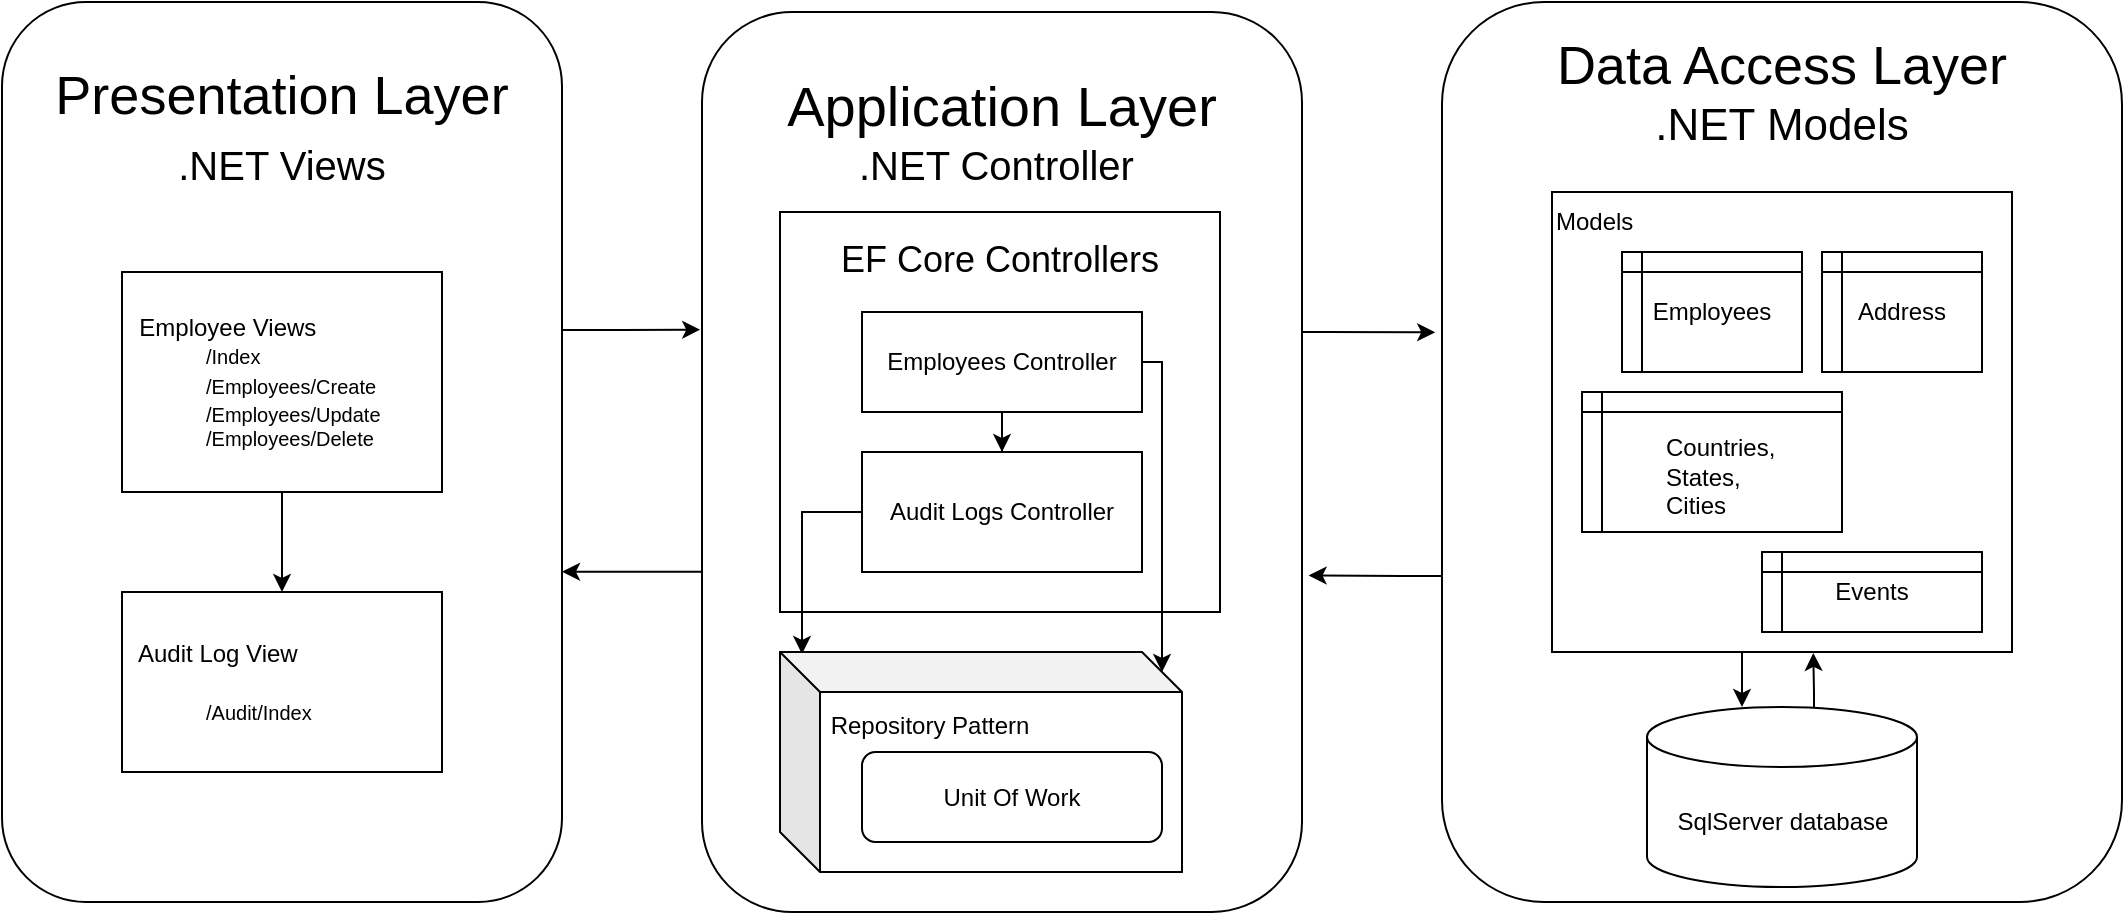 <mxfile version="21.6.9" type="github">
  <diagram name="Page-1" id="90a13364-a465-7bf4-72fc-28e22215d7a0">
    <mxGraphModel dx="1793" dy="1099" grid="1" gridSize="10" guides="1" tooltips="1" connect="1" arrows="1" fold="1" page="1" pageScale="1.5" pageWidth="1169" pageHeight="826" background="none" math="0" shadow="0">
      <root>
        <mxCell id="0" style=";html=1;" />
        <mxCell id="1" style=";html=1;" parent="0" />
        <mxCell id="S3np2wyYtWhF908Oe0H_-33" style="edgeStyle=orthogonalEdgeStyle;rounded=0;orthogonalLoop=1;jettySize=auto;html=1;entryX=-0.003;entryY=0.353;entryDx=0;entryDy=0;entryPerimeter=0;" parent="1" source="S3np2wyYtWhF908Oe0H_-2" target="S3np2wyYtWhF908Oe0H_-3" edge="1">
          <mxGeometry relative="1" as="geometry">
            <Array as="points">
              <mxPoint x="630" y="559" />
              <mxPoint x="630" y="559" />
            </Array>
          </mxGeometry>
        </mxCell>
        <mxCell id="S3np2wyYtWhF908Oe0H_-2" value="&lt;font style=&quot;font-size: 27px;&quot;&gt;Presentation Layer&lt;br&gt;&lt;/font&gt;&lt;font style=&quot;font-size: 20px;&quot;&gt;.NET Views&lt;/font&gt;&lt;font style=&quot;font-size: 27px;&quot;&gt;&lt;br&gt;&lt;br&gt;&lt;br&gt;&lt;br&gt;&lt;br&gt;&lt;br&gt;&lt;br&gt;&lt;br&gt;&lt;br&gt;&lt;br&gt;&lt;br&gt;&lt;/font&gt;" style="rounded=1;whiteSpace=wrap;html=1;" parent="1" vertex="1">
          <mxGeometry x="320" y="395" width="280" height="450" as="geometry" />
        </mxCell>
        <mxCell id="S3np2wyYtWhF908Oe0H_-34" style="edgeStyle=orthogonalEdgeStyle;rounded=0;orthogonalLoop=1;jettySize=auto;html=1;entryX=1;entryY=0.633;entryDx=0;entryDy=0;entryPerimeter=0;" parent="1" source="S3np2wyYtWhF908Oe0H_-3" target="S3np2wyYtWhF908Oe0H_-2" edge="1">
          <mxGeometry relative="1" as="geometry">
            <Array as="points">
              <mxPoint x="680" y="680" />
              <mxPoint x="680" y="680" />
            </Array>
          </mxGeometry>
        </mxCell>
        <mxCell id="S3np2wyYtWhF908Oe0H_-35" style="edgeStyle=orthogonalEdgeStyle;rounded=0;orthogonalLoop=1;jettySize=auto;html=1;entryX=-0.01;entryY=0.367;entryDx=0;entryDy=0;entryPerimeter=0;" parent="1" source="S3np2wyYtWhF908Oe0H_-3" target="S3np2wyYtWhF908Oe0H_-4" edge="1">
          <mxGeometry relative="1" as="geometry">
            <Array as="points">
              <mxPoint x="980" y="560" />
              <mxPoint x="980" y="560" />
            </Array>
          </mxGeometry>
        </mxCell>
        <mxCell id="S3np2wyYtWhF908Oe0H_-3" value="&lt;font&gt;&lt;span style=&quot;font-size: 28px;&quot;&gt;Application Layer&lt;/span&gt;&lt;/font&gt;&lt;font style=&quot;&quot;&gt;&lt;br&gt;&lt;font style=&quot;font-size: 20px;&quot;&gt;.NET Controller&amp;nbsp;&lt;/font&gt;&lt;/font&gt;&lt;font&gt;&lt;br&gt;&lt;br&gt;&lt;br&gt;&lt;br&gt;&lt;br&gt;&lt;br&gt;&lt;br&gt;&lt;br&gt;&lt;br&gt;&lt;br&gt;&lt;br&gt;&lt;br&gt;&lt;br&gt;&lt;br&gt;&lt;br&gt;&lt;br&gt;&lt;br&gt;&lt;br&gt;&lt;br&gt;&lt;br&gt;&lt;br&gt;&lt;br&gt;&lt;br&gt;&lt;br&gt;&lt;/font&gt;" style="rounded=1;whiteSpace=wrap;html=1;align=center;" parent="1" vertex="1">
          <mxGeometry x="670" y="400" width="300" height="450" as="geometry" />
        </mxCell>
        <mxCell id="S3np2wyYtWhF908Oe0H_-37" style="edgeStyle=orthogonalEdgeStyle;rounded=0;orthogonalLoop=1;jettySize=auto;html=1;entryX=1.011;entryY=0.626;entryDx=0;entryDy=0;entryPerimeter=0;" parent="1" source="S3np2wyYtWhF908Oe0H_-4" target="S3np2wyYtWhF908Oe0H_-3" edge="1">
          <mxGeometry relative="1" as="geometry">
            <Array as="points">
              <mxPoint x="1020" y="682" />
              <mxPoint x="1020" y="682" />
            </Array>
          </mxGeometry>
        </mxCell>
        <mxCell id="S3np2wyYtWhF908Oe0H_-4" value="&lt;font&gt;&lt;span style=&quot;font-size: 27px;&quot;&gt;Data Access Layer&lt;/span&gt;&lt;br&gt;&lt;/font&gt;&lt;font style=&quot;font-size: 22px;&quot;&gt;.NET Models&lt;/font&gt;&lt;font&gt;&lt;br&gt;&lt;br&gt;&lt;br&gt;&lt;br&gt;&lt;br&gt;&lt;br&gt;&lt;br&gt;&lt;br&gt;&lt;br&gt;&lt;br&gt;&lt;br&gt;&lt;br&gt;&lt;br&gt;&lt;br&gt;&lt;br&gt;&lt;br&gt;&lt;br&gt;&lt;br&gt;&lt;br&gt;&lt;br&gt;&lt;br&gt;&lt;br&gt;&lt;br&gt;&lt;br&gt;&lt;br&gt;&lt;br&gt;&lt;/font&gt;" style="rounded=1;whiteSpace=wrap;html=1;" parent="1" vertex="1">
          <mxGeometry x="1040" y="395" width="340" height="450" as="geometry" />
        </mxCell>
        <mxCell id="S3np2wyYtWhF908Oe0H_-9" style="edgeStyle=orthogonalEdgeStyle;rounded=0;orthogonalLoop=1;jettySize=auto;html=1;" parent="1" source="S3np2wyYtWhF908Oe0H_-5" target="S3np2wyYtWhF908Oe0H_-6" edge="1">
          <mxGeometry relative="1" as="geometry" />
        </mxCell>
        <mxCell id="S3np2wyYtWhF908Oe0H_-5" value="&lt;blockquote style=&quot;margin: 0 0 0 40px; border: none; padding: 0px;&quot;&gt;&lt;/blockquote&gt;&lt;span style=&quot;background-color: initial;&quot;&gt;&amp;nbsp; Employee Views&lt;/span&gt;&lt;br style=&quot;border-color: var(--border-color);&quot;&gt;&lt;blockquote style=&quot;margin: 0 0 0 40px; border: none; padding: 0px;&quot;&gt;&lt;span style=&quot;background-color: initial; font-size: 10px;&quot;&gt;/Index&lt;/span&gt;&lt;br style=&quot;border-color: var(--border-color);&quot;&gt;&lt;span style=&quot;border-color: var(--border-color); background-color: initial; font-size: 10px;&quot;&gt;/Employees/Create&lt;/span&gt;&lt;span style=&quot;background-color: initial; font-size: 10px;&quot;&gt;&lt;br&gt;&lt;/span&gt;&lt;font style=&quot;font-size: 10px;&quot;&gt;&lt;span style=&quot;border-color: var(--border-color); background-color: initial;&quot;&gt;/Employees/Update&lt;/span&gt;&lt;div style=&quot;&quot;&gt;&lt;span style=&quot;border-color: var(--border-color); background-color: initial;&quot;&gt;/Employees/Delete&lt;/span&gt;&lt;br&gt;&lt;/div&gt;&lt;/font&gt;&lt;/blockquote&gt;" style="rounded=0;whiteSpace=wrap;html=1;align=left;" parent="1" vertex="1">
          <mxGeometry x="380" y="530" width="160" height="110" as="geometry" />
        </mxCell>
        <mxCell id="S3np2wyYtWhF908Oe0H_-6" value="&amp;nbsp; Audit Log View&lt;br&gt;&lt;font style=&quot;font-size: 10px;&quot;&gt;&lt;br&gt;&lt;/font&gt;&lt;blockquote style=&quot;margin: 0 0 0 40px; border: none; padding: 0px;&quot;&gt;&lt;font style=&quot;font-size: 10px;&quot;&gt;/Audit/Index&lt;/font&gt;&lt;br&gt;&lt;/blockquote&gt;" style="rounded=0;whiteSpace=wrap;html=1;align=left;" parent="1" vertex="1">
          <mxGeometry x="380" y="690" width="160" height="90" as="geometry" />
        </mxCell>
        <mxCell id="S3np2wyYtWhF908Oe0H_-11" value="&lt;font style=&quot;font-size: 18px;&quot;&gt;EF Core Controllers&lt;br&gt;&lt;br&gt;&lt;br&gt;&lt;br&gt;&lt;br&gt;&lt;br&gt;&lt;br&gt;&lt;br&gt;&lt;/font&gt;" style="rounded=0;whiteSpace=wrap;html=1;" parent="1" vertex="1">
          <mxGeometry x="709" y="500" width="220" height="200" as="geometry" />
        </mxCell>
        <mxCell id="S3np2wyYtWhF908Oe0H_-14" style="edgeStyle=orthogonalEdgeStyle;rounded=0;orthogonalLoop=1;jettySize=auto;html=1;entryX=0.5;entryY=0;entryDx=0;entryDy=0;" parent="1" source="S3np2wyYtWhF908Oe0H_-12" target="S3np2wyYtWhF908Oe0H_-13" edge="1">
          <mxGeometry relative="1" as="geometry" />
        </mxCell>
        <mxCell id="Fy6iADdkUwLehikm53Wt-1" style="edgeStyle=orthogonalEdgeStyle;rounded=0;orthogonalLoop=1;jettySize=auto;html=1;entryX=0;entryY=0;entryDx=191;entryDy=10;entryPerimeter=0;" edge="1" parent="1" source="S3np2wyYtWhF908Oe0H_-12" target="S3np2wyYtWhF908Oe0H_-39">
          <mxGeometry relative="1" as="geometry">
            <Array as="points">
              <mxPoint x="900" y="575" />
            </Array>
          </mxGeometry>
        </mxCell>
        <mxCell id="S3np2wyYtWhF908Oe0H_-12" value="Employees Controller" style="rounded=0;whiteSpace=wrap;html=1;" parent="1" vertex="1">
          <mxGeometry x="750" y="550" width="140" height="50" as="geometry" />
        </mxCell>
        <mxCell id="Fy6iADdkUwLehikm53Wt-2" style="edgeStyle=orthogonalEdgeStyle;rounded=0;orthogonalLoop=1;jettySize=auto;html=1;entryX=0.056;entryY=0.01;entryDx=0;entryDy=0;entryPerimeter=0;" edge="1" parent="1" source="S3np2wyYtWhF908Oe0H_-13" target="S3np2wyYtWhF908Oe0H_-39">
          <mxGeometry relative="1" as="geometry">
            <Array as="points">
              <mxPoint x="720" y="650" />
              <mxPoint x="720" y="721" />
              <mxPoint x="720" y="721" />
            </Array>
          </mxGeometry>
        </mxCell>
        <mxCell id="S3np2wyYtWhF908Oe0H_-13" value="Audit Logs Controller" style="rounded=0;whiteSpace=wrap;html=1;" parent="1" vertex="1">
          <mxGeometry x="750" y="620" width="140" height="60" as="geometry" />
        </mxCell>
        <mxCell id="9xAKfi-6oZJ8Q0SxM-sU-4" style="edgeStyle=orthogonalEdgeStyle;rounded=0;orthogonalLoop=1;jettySize=auto;html=1;entryX=0.568;entryY=1.002;entryDx=0;entryDy=0;entryPerimeter=0;" parent="1" source="S3np2wyYtWhF908Oe0H_-15" target="S3np2wyYtWhF908Oe0H_-21" edge="1">
          <mxGeometry relative="1" as="geometry">
            <mxPoint x="1210" y="720" as="targetPoint" />
            <Array as="points">
              <mxPoint x="1226" y="740" />
              <mxPoint x="1226" y="740" />
            </Array>
          </mxGeometry>
        </mxCell>
        <mxCell id="S3np2wyYtWhF908Oe0H_-15" value="SqlServer database" style="shape=cylinder3;whiteSpace=wrap;html=1;boundedLbl=1;backgroundOutline=1;size=15;" parent="1" vertex="1">
          <mxGeometry x="1142.5" y="747.5" width="135" height="90" as="geometry" />
        </mxCell>
        <mxCell id="9xAKfi-6oZJ8Q0SxM-sU-2" style="edgeStyle=orthogonalEdgeStyle;rounded=0;orthogonalLoop=1;jettySize=auto;html=1;" parent="1" source="S3np2wyYtWhF908Oe0H_-21" target="S3np2wyYtWhF908Oe0H_-15" edge="1">
          <mxGeometry relative="1" as="geometry">
            <mxPoint x="1180" y="800" as="targetPoint" />
            <Array as="points">
              <mxPoint x="1190" y="730" />
              <mxPoint x="1190" y="730" />
            </Array>
          </mxGeometry>
        </mxCell>
        <mxCell id="S3np2wyYtWhF908Oe0H_-21" value="Models&lt;br&gt;&lt;br&gt;&lt;br&gt;&lt;br&gt;&lt;br&gt;&lt;br&gt;&lt;br&gt;&lt;br&gt;&lt;br&gt;&lt;br&gt;&lt;br&gt;&lt;br&gt;&lt;br&gt;&lt;br&gt;&lt;br&gt;" style="whiteSpace=wrap;html=1;aspect=fixed;align=left;" parent="1" vertex="1">
          <mxGeometry x="1095" y="490" width="230" height="230" as="geometry" />
        </mxCell>
        <mxCell id="S3np2wyYtWhF908Oe0H_-22" value="Employees" style="shape=internalStorage;whiteSpace=wrap;html=1;backgroundOutline=1;dx=10;dy=10;" parent="1" vertex="1">
          <mxGeometry x="1130" y="520" width="90" height="60" as="geometry" />
        </mxCell>
        <mxCell id="S3np2wyYtWhF908Oe0H_-23" value="Address" style="shape=internalStorage;whiteSpace=wrap;html=1;backgroundOutline=1;dx=10;dy=10;" parent="1" vertex="1">
          <mxGeometry x="1230" y="520" width="80" height="60" as="geometry" />
        </mxCell>
        <mxCell id="S3np2wyYtWhF908Oe0H_-24" value="Events" style="shape=internalStorage;whiteSpace=wrap;html=1;backgroundOutline=1;dx=10;dy=10;" parent="1" vertex="1">
          <mxGeometry x="1200" y="670" width="110" height="40" as="geometry" />
        </mxCell>
        <mxCell id="S3np2wyYtWhF908Oe0H_-25" value="&lt;blockquote style=&quot;margin: 0 0 0 40px; border: none; padding: 0px;&quot;&gt;&lt;br&gt;&lt;/blockquote&gt;&lt;blockquote style=&quot;margin: 0 0 0 40px; border: none; padding: 0px;&quot;&gt;Countries,&lt;br&gt;States,&lt;br&gt;Cities&lt;/blockquote&gt;" style="shape=internalStorage;whiteSpace=wrap;html=1;backgroundOutline=1;dx=10;dy=10;align=left;" parent="1" vertex="1">
          <mxGeometry x="1110" y="590" width="130" height="70" as="geometry" />
        </mxCell>
        <mxCell id="S3np2wyYtWhF908Oe0H_-38" style="edgeStyle=orthogonalEdgeStyle;rounded=0;orthogonalLoop=1;jettySize=auto;html=1;exitX=0.5;exitY=1;exitDx=0;exitDy=0;" parent="1" source="S3np2wyYtWhF908Oe0H_-11" target="S3np2wyYtWhF908Oe0H_-11" edge="1">
          <mxGeometry relative="1" as="geometry" />
        </mxCell>
        <mxCell id="S3np2wyYtWhF908Oe0H_-39" value="&amp;nbsp;Repository Pattern&amp;nbsp;&lt;font style=&quot;font-size: 2px;&quot;&gt;&lt;br&gt;&lt;br&gt;&lt;br&gt;&lt;/font&gt;&lt;br&gt;&lt;br&gt;" style="shape=cube;whiteSpace=wrap;html=1;boundedLbl=1;backgroundOutline=1;darkOpacity=0.05;darkOpacity2=0.1;align=left;" parent="1" vertex="1">
          <mxGeometry x="709" y="720" width="201" height="110" as="geometry" />
        </mxCell>
        <mxCell id="S3np2wyYtWhF908Oe0H_-40" value="Unit Of Work" style="rounded=1;whiteSpace=wrap;html=1;" parent="1" vertex="1">
          <mxGeometry x="750" y="770" width="150" height="45" as="geometry" />
        </mxCell>
      </root>
    </mxGraphModel>
  </diagram>
</mxfile>
